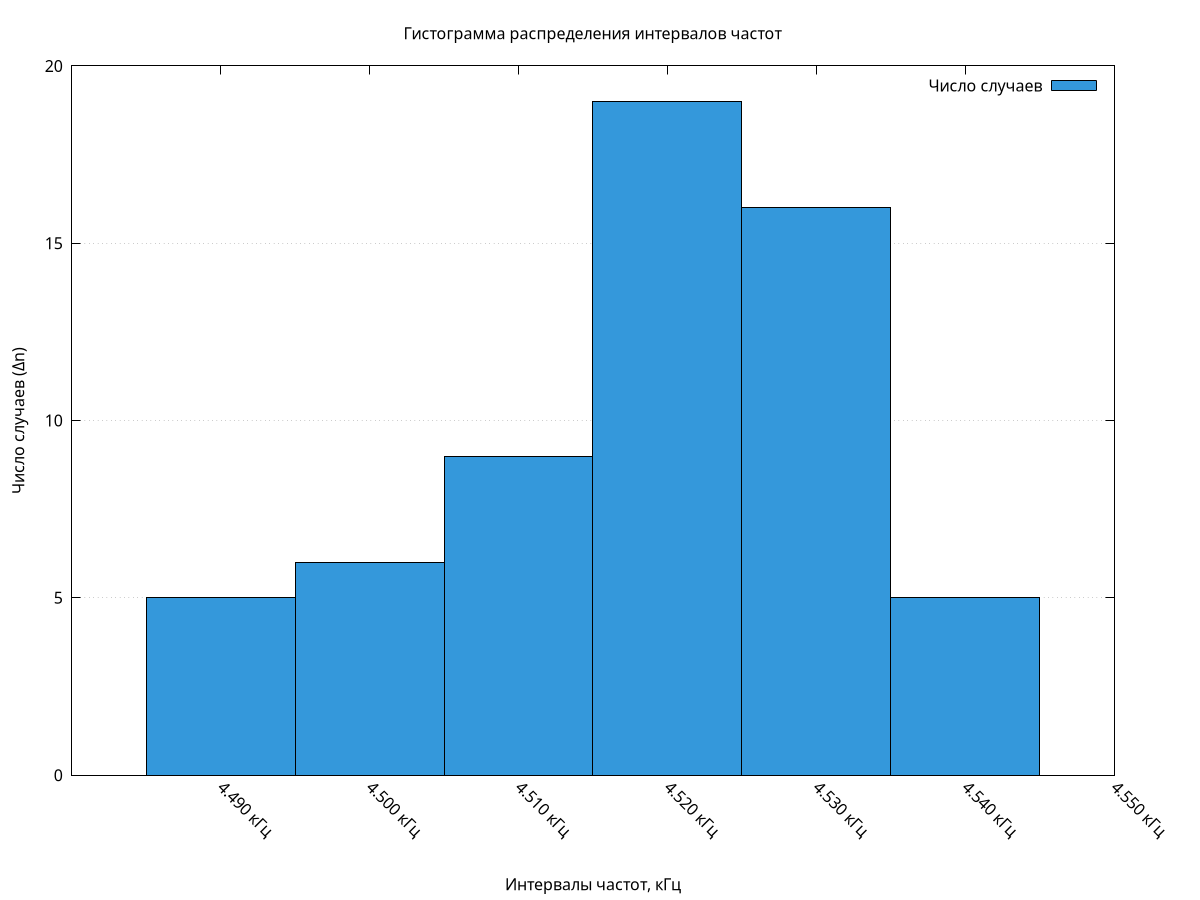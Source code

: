 # Настройки графика
set title "Гистограмма распределения интервалов частот"
set xlabel "Интервалы частот, кГц"  # Указаны единицы измерения
set ylabel "Число случаев (Δn)"
set style data histogram
set style fill solid border -1
set boxwidth 0.5 absolute
set grid y
set yrange [0:20]

# Явное задание позиций и меток границ интервалов
set xtics (\
  "4.490 кГц" 4.490, \
  "4.500 кГц" 4.500, \
  "4.510 кГц" 4.510, \
  "4.520 кГц" 4.520, \
  "4.530 кГц" 4.530, \
  "4.540 кГц" 4.540, \
  "4.550 кГц" 4.550 \
) rotate by -45

# Границы отображения по оси X
set xrange [4.480:4.550]

# Данные (левая граница интервала, Δn, ширина интервала)
$data << EOD
4.490 5 0.01
4.500 6 0.01
4.510 9 0.01
4.520 19 0.01
4.530 16 0.01
4.540 5 0.01
EOD

# Построение гистограммы с явным указанием границ
plot $data using 1:2:3 with boxes lc rgb "#3498db" title "Число случаев"

# Сохранение в PNG
set terminal pngcairo enhanced font "Arial,12" size 800,600
set output "histogram_ms.png"
replot
set terminal pop